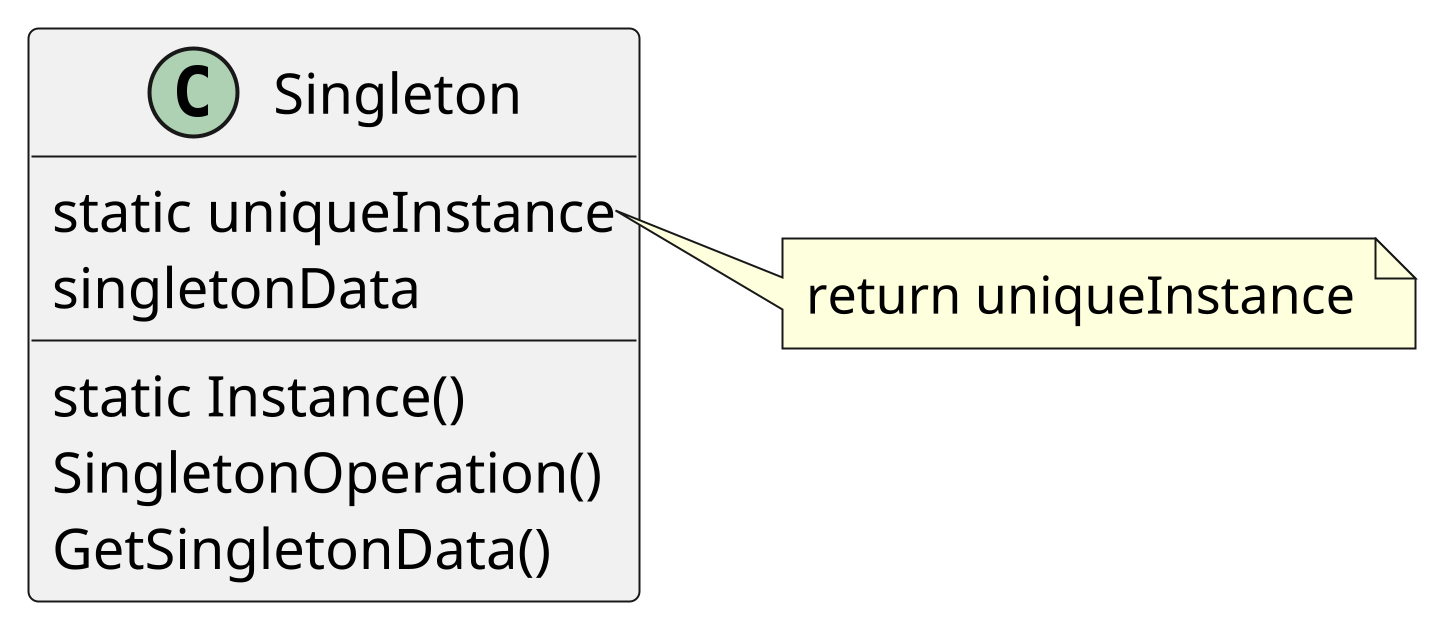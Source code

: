 @startuml Singleton
scale 1024 height
class Singleton {
  static uniqueInstance
  singletonData
  static Instance()
  SingletonOperation()
  GetSingletonData()
}

note right of Singleton::Instance
  return uniqueInstance
end note

@enduml